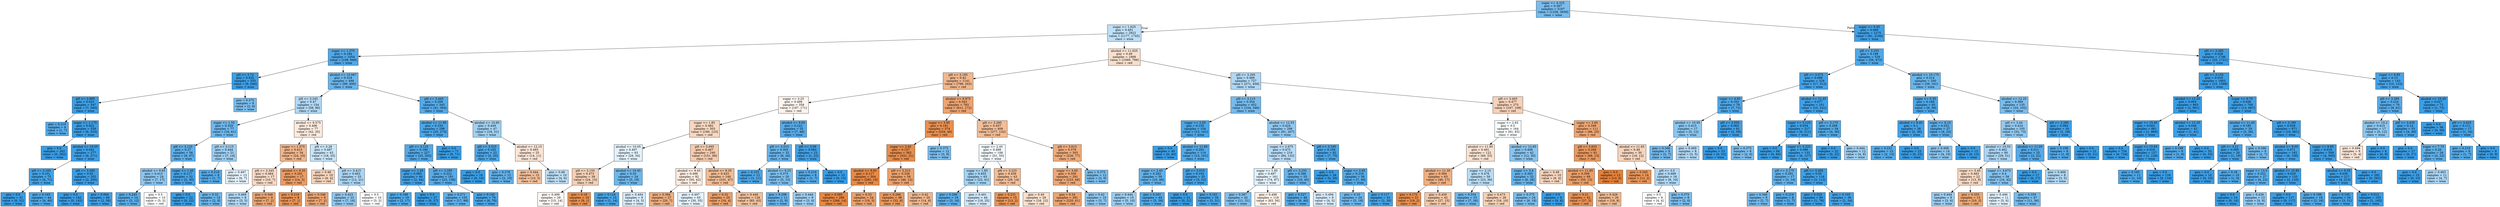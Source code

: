 digraph Tree {
node [shape=box, style="filled", color="black"] ;
0 [label="sugar <= 4.325\ngini = 0.367\nsamples = 5197\nvalue = [1258, 3939]\nclass = wine", fillcolor="#78bced"] ;
1 [label="sugar <= 1.625\ngini = 0.481\nsamples = 2922\nvalue = [1177, 1745]\nclass = wine", fillcolor="#bfdff7"] ;
0 -> 1 [labeldistance=2.5, labelangle=45, headlabel="True"] ;
2 [label="sugar <= 1.375\ngini = 0.184\nsamples = 1054\nvalue = [108, 946]\nclass = wine", fillcolor="#50a8e8"] ;
1 -> 2 ;
3 [label="pH <= 3.72\ngini = 0.032\nsamples = 555\nvalue = [9, 546]\nclass = wine", fillcolor="#3c9fe5"] ;
2 -> 3 ;
4 [label="pH <= 2.895\ngini = 0.025\nsamples = 547\nvalue = [7, 540]\nclass = wine", fillcolor="#3c9ee5"] ;
3 -> 4 ;
5 [label="gini = 0.219\nsamples = 8\nvalue = [1, 7]\nclass = wine", fillcolor="#55abe9"] ;
4 -> 5 ;
6 [label="sugar <= 1.175\ngini = 0.022\nsamples = 539\nvalue = [6, 533]\nclass = wine", fillcolor="#3b9ee5"] ;
4 -> 6 ;
7 [label="gini = 0.0\nsamples = 262\nvalue = [0, 262]\nclass = wine", fillcolor="#399de5"] ;
6 -> 7 ;
8 [label="alcohol <= 10.05\ngini = 0.042\nsamples = 277\nvalue = [6, 271]\nclass = wine", fillcolor="#3d9fe6"] ;
6 -> 8 ;
9 [label="pH <= 3.165\ngini = 0.101\nsamples = 75\nvalue = [4, 71]\nclass = wine", fillcolor="#44a3e6"] ;
8 -> 9 ;
10 [label="gini = 0.0\nsamples = 31\nvalue = [0, 31]\nclass = wine", fillcolor="#399de5"] ;
9 -> 10 ;
11 [label="gini = 0.165\nsamples = 44\nvalue = [4, 40]\nclass = wine", fillcolor="#4da7e8"] ;
9 -> 11 ;
12 [label="pH <= 3.285\ngini = 0.02\nsamples = 202\nvalue = [2, 200]\nclass = wine", fillcolor="#3b9ee5"] ;
8 -> 12 ;
13 [label="gini = 0.0\nsamples = 142\nvalue = [0, 142]\nclass = wine", fillcolor="#399de5"] ;
12 -> 13 ;
14 [label="gini = 0.064\nsamples = 60\nvalue = [2, 58]\nclass = wine", fillcolor="#40a0e6"] ;
12 -> 14 ;
15 [label="gini = 0.375\nsamples = 8\nvalue = [2, 6]\nclass = wine", fillcolor="#7bbeee"] ;
3 -> 15 ;
16 [label="alcohol <= 10.067\ngini = 0.318\nsamples = 499\nvalue = [99, 400]\nclass = wine", fillcolor="#6ab5eb"] ;
2 -> 16 ;
17 [label="pH <= 3.245\ngini = 0.47\nsamples = 154\nvalue = [58, 96]\nclass = wine", fillcolor="#b1d8f5"] ;
16 -> 17 ;
18 [label="sugar <= 1.55\ngini = 0.329\nsamples = 77\nvalue = [16, 61]\nclass = wine", fillcolor="#6db7ec"] ;
17 -> 18 ;
19 [label="pH <= 3.125\ngini = 0.27\nsamples = 56\nvalue = [9, 47]\nclass = wine", fillcolor="#5fb0ea"] ;
18 -> 19 ;
20 [label="alcohol <= 9.65\ngini = 0.413\nsamples = 24\nvalue = [7, 17]\nclass = wine", fillcolor="#8bc5f0"] ;
19 -> 20 ;
21 [label="gini = 0.245\nsamples = 14\nvalue = [2, 12]\nclass = wine", fillcolor="#5aade9"] ;
20 -> 21 ;
22 [label="gini = 0.5\nsamples = 10\nvalue = [5, 5]\nclass = red", fillcolor="#ffffff"] ;
20 -> 22 ;
23 [label="sugar <= 1.45\ngini = 0.117\nsamples = 32\nvalue = [2, 30]\nclass = wine", fillcolor="#46a4e7"] ;
19 -> 23 ;
24 [label="gini = 0.0\nsamples = 22\nvalue = [0, 22]\nclass = wine", fillcolor="#399de5"] ;
23 -> 24 ;
25 [label="gini = 0.32\nsamples = 10\nvalue = [2, 8]\nclass = wine", fillcolor="#6ab6ec"] ;
23 -> 25 ;
26 [label="pH <= 3.115\ngini = 0.444\nsamples = 21\nvalue = [7, 14]\nclass = wine", fillcolor="#9ccef2"] ;
18 -> 26 ;
27 [label="gini = 0.219\nsamples = 8\nvalue = [1, 7]\nclass = wine", fillcolor="#55abe9"] ;
26 -> 27 ;
28 [label="gini = 0.497\nsamples = 13\nvalue = [6, 7]\nclass = wine", fillcolor="#e3f1fb"] ;
26 -> 28 ;
29 [label="alcohol <= 9.575\ngini = 0.496\nsamples = 77\nvalue = [42, 35]\nclass = red", fillcolor="#fbeade"] ;
17 -> 29 ;
30 [label="sugar <= 1.575\ngini = 0.415\nsamples = 34\nvalue = [24, 10]\nclass = red", fillcolor="#f0b58b"] ;
29 -> 30 ;
31 [label="pH <= 3.345\ngini = 0.484\nsamples = 17\nvalue = [10, 7]\nclass = red", fillcolor="#f7d9c4"] ;
30 -> 31 ;
32 [label="gini = 0.469\nsamples = 8\nvalue = [3, 5]\nclass = wine", fillcolor="#b0d8f5"] ;
31 -> 32 ;
33 [label="gini = 0.346\nsamples = 9\nvalue = [7, 2]\nclass = red", fillcolor="#eca572"] ;
31 -> 33 ;
34 [label="alcohol <= 9.35\ngini = 0.291\nsamples = 17\nvalue = [14, 3]\nclass = red", fillcolor="#eb9c63"] ;
30 -> 34 ;
35 [label="gini = 0.219\nsamples = 8\nvalue = [7, 1]\nclass = red", fillcolor="#e99355"] ;
34 -> 35 ;
36 [label="gini = 0.346\nsamples = 9\nvalue = [7, 2]\nclass = red", fillcolor="#eca572"] ;
34 -> 36 ;
37 [label="pH <= 3.28\ngini = 0.487\nsamples = 43\nvalue = [18, 25]\nclass = wine", fillcolor="#c8e4f8"] ;
29 -> 37 ;
38 [label="gini = 0.48\nsamples = 10\nvalue = [6, 4]\nclass = red", fillcolor="#f6d5bd"] ;
37 -> 38 ;
39 [label="pH <= 3.415\ngini = 0.463\nsamples = 33\nvalue = [12, 21]\nclass = wine", fillcolor="#aad5f4"] ;
37 -> 39 ;
40 [label="gini = 0.423\nsamples = 23\nvalue = [7, 16]\nclass = wine", fillcolor="#90c8f0"] ;
39 -> 40 ;
41 [label="gini = 0.5\nsamples = 10\nvalue = [5, 5]\nclass = red", fillcolor="#ffffff"] ;
39 -> 41 ;
42 [label="pH <= 3.445\ngini = 0.209\nsamples = 345\nvalue = [41, 304]\nclass = wine", fillcolor="#54aae9"] ;
16 -> 42 ;
43 [label="alcohol <= 11.95\ngini = 0.154\nsamples = 298\nvalue = [25, 273]\nclass = wine", fillcolor="#4ba6e7"] ;
42 -> 43 ;
44 [label="pH <= 3.125\ngini = 0.196\nsamples = 227\nvalue = [25, 202]\nclass = wine", fillcolor="#52a9e8"] ;
43 -> 44 ;
45 [label="sugar <= 1.45\ngini = 0.083\nsamples = 46\nvalue = [2, 44]\nclass = wine", fillcolor="#42a1e6"] ;
44 -> 45 ;
46 [label="gini = 0.188\nsamples = 19\nvalue = [2, 17]\nclass = wine", fillcolor="#50a9e8"] ;
45 -> 46 ;
47 [label="gini = 0.0\nsamples = 27\nvalue = [0, 27]\nclass = wine", fillcolor="#399de5"] ;
45 -> 47 ;
48 [label="pH <= 3.295\ngini = 0.222\nsamples = 181\nvalue = [23, 158]\nclass = wine", fillcolor="#56abe9"] ;
44 -> 48 ;
49 [label="gini = 0.271\nsamples = 105\nvalue = [17, 88]\nclass = wine", fillcolor="#5fb0ea"] ;
48 -> 49 ;
50 [label="gini = 0.145\nsamples = 76\nvalue = [6, 70]\nclass = wine", fillcolor="#4aa5e7"] ;
48 -> 50 ;
51 [label="gini = 0.0\nsamples = 71\nvalue = [0, 71]\nclass = wine", fillcolor="#399de5"] ;
43 -> 51 ;
52 [label="alcohol <= 10.85\ngini = 0.449\nsamples = 47\nvalue = [16, 31]\nclass = wine", fillcolor="#9fd0f2"] ;
42 -> 52 ;
53 [label="pH <= 3.525\ngini = 0.165\nsamples = 22\nvalue = [2, 20]\nclass = wine", fillcolor="#4da7e8"] ;
52 -> 53 ;
54 [label="gini = 0.0\nsamples = 10\nvalue = [0, 10]\nclass = wine", fillcolor="#399de5"] ;
53 -> 54 ;
55 [label="gini = 0.278\nsamples = 12\nvalue = [2, 10]\nclass = wine", fillcolor="#61b1ea"] ;
53 -> 55 ;
56 [label="alcohol <= 12.15\ngini = 0.493\nsamples = 25\nvalue = [14, 11]\nclass = red", fillcolor="#f9e4d5"] ;
52 -> 56 ;
57 [label="gini = 0.444\nsamples = 15\nvalue = [10, 5]\nclass = red", fillcolor="#f2c09c"] ;
56 -> 57 ;
58 [label="gini = 0.48\nsamples = 10\nvalue = [4, 6]\nclass = wine", fillcolor="#bddef6"] ;
56 -> 58 ;
59 [label="alcohol <= 11.025\ngini = 0.49\nsamples = 1868\nvalue = [1069, 799]\nclass = red", fillcolor="#f8dfcd"] ;
1 -> 59 ;
60 [label="pH <= 3.195\ngini = 0.42\nsamples = 1141\nvalue = [798, 343]\nclass = red", fillcolor="#f0b78e"] ;
59 -> 60 ;
61 [label="sugar <= 3.25\ngini = 0.499\nsamples = 358\nvalue = [187, 171]\nclass = red", fillcolor="#fdf4ee"] ;
60 -> 61 ;
62 [label="sugar <= 1.85\ngini = 0.482\nsamples = 303\nvalue = [180, 123]\nclass = red", fillcolor="#f7d7c0"] ;
61 -> 62 ;
63 [label="alcohol <= 10.05\ngini = 0.497\nsamples = 63\nvalue = [29, 34]\nclass = wine", fillcolor="#e2f1fb"] ;
62 -> 63 ;
64 [label="pH <= 3.155\ngini = 0.473\nsamples = 39\nvalue = [24, 15]\nclass = red", fillcolor="#f5d0b5"] ;
63 -> 64 ;
65 [label="gini = 0.499\nsamples = 29\nvalue = [15, 14]\nclass = red", fillcolor="#fdf7f2"] ;
64 -> 65 ;
66 [label="gini = 0.18\nsamples = 10\nvalue = [9, 1]\nclass = red", fillcolor="#e88f4f"] ;
64 -> 66 ;
67 [label="alcohol <= 10.45\ngini = 0.33\nsamples = 24\nvalue = [5, 19]\nclass = wine", fillcolor="#6db7ec"] ;
63 -> 67 ;
68 [label="gini = 0.124\nsamples = 15\nvalue = [1, 14]\nclass = wine", fillcolor="#47a4e7"] ;
67 -> 68 ;
69 [label="gini = 0.494\nsamples = 9\nvalue = [4, 5]\nclass = wine", fillcolor="#d7ebfa"] ;
67 -> 69 ;
70 [label="pH <= 3.095\ngini = 0.467\nsamples = 240\nvalue = [151, 89]\nclass = red", fillcolor="#f4cbae"] ;
62 -> 70 ;
71 [label="alcohol <= 9.45\ngini = 0.496\nsamples = 92\nvalue = [50, 42]\nclass = red", fillcolor="#fbebdf"] ;
70 -> 71 ;
72 [label="gini = 0.384\nsamples = 27\nvalue = [20, 7]\nclass = red", fillcolor="#eead7e"] ;
71 -> 72 ;
73 [label="gini = 0.497\nsamples = 65\nvalue = [30, 35]\nclass = wine", fillcolor="#e3f1fb"] ;
71 -> 73 ;
74 [label="alcohol <= 9.35\ngini = 0.433\nsamples = 148\nvalue = [101, 47]\nclass = red", fillcolor="#f1bc95"] ;
70 -> 74 ;
75 [label="gini = 0.32\nsamples = 20\nvalue = [16, 4]\nclass = red", fillcolor="#eca06a"] ;
74 -> 75 ;
76 [label="gini = 0.446\nsamples = 128\nvalue = [85, 43]\nclass = red", fillcolor="#f2c19d"] ;
74 -> 76 ;
77 [label="alcohol <= 9.65\ngini = 0.222\nsamples = 55\nvalue = [7, 48]\nclass = wine", fillcolor="#56abe9"] ;
61 -> 77 ;
78 [label="pH <= 3.015\ngini = 0.305\nsamples = 32\nvalue = [6, 26]\nclass = wine", fillcolor="#67b4eb"] ;
77 -> 78 ;
79 [label="gini = 0.153\nsamples = 12\nvalue = [1, 11]\nclass = wine", fillcolor="#4ba6e7"] ;
78 -> 79 ;
80 [label="alcohol <= 9.25\ngini = 0.375\nsamples = 20\nvalue = [5, 15]\nclass = wine", fillcolor="#7bbeee"] ;
78 -> 80 ;
81 [label="gini = 0.298\nsamples = 11\nvalue = [2, 9]\nclass = wine", fillcolor="#65b3eb"] ;
80 -> 81 ;
82 [label="gini = 0.444\nsamples = 9\nvalue = [3, 6]\nclass = wine", fillcolor="#9ccef2"] ;
80 -> 82 ;
83 [label="pH <= 3.09\ngini = 0.083\nsamples = 23\nvalue = [1, 22]\nclass = wine", fillcolor="#42a1e6"] ;
77 -> 83 ;
84 [label="gini = 0.219\nsamples = 8\nvalue = [1, 7]\nclass = wine", fillcolor="#55abe9"] ;
83 -> 84 ;
85 [label="gini = 0.0\nsamples = 15\nvalue = [0, 15]\nclass = wine", fillcolor="#399de5"] ;
83 -> 85 ;
86 [label="alcohol <= 9.975\ngini = 0.343\nsamples = 783\nvalue = [611, 172]\nclass = red", fillcolor="#eca471"] ;
60 -> 86 ;
87 [label="sugar <= 3.95\ngini = 0.191\nsamples = 374\nvalue = [334, 40]\nclass = red", fillcolor="#e89051"] ;
86 -> 87 ;
88 [label="sugar <= 2.65\ngini = 0.157\nsamples = 362\nvalue = [331, 31]\nclass = red", fillcolor="#e78d4c"] ;
87 -> 88 ;
89 [label="alcohol <= 9.85\ngini = 0.117\nsamples = 304\nvalue = [285, 19]\nclass = red", fillcolor="#e78946"] ;
88 -> 89 ;
90 [label="gini = 0.095\nsamples = 280\nvalue = [266, 14]\nclass = red", fillcolor="#e68843"] ;
89 -> 90 ;
91 [label="gini = 0.33\nsamples = 24\nvalue = [19, 5]\nclass = red", fillcolor="#eca26d"] ;
89 -> 91 ;
92 [label="pH <= 3.315\ngini = 0.328\nsamples = 58\nvalue = [46, 12]\nclass = red", fillcolor="#eca26d"] ;
88 -> 92 ;
93 [label="gini = 0.266\nsamples = 38\nvalue = [32, 6]\nclass = red", fillcolor="#ea995e"] ;
92 -> 93 ;
94 [label="gini = 0.42\nsamples = 20\nvalue = [14, 6]\nclass = red", fillcolor="#f0b78e"] ;
92 -> 94 ;
95 [label="gini = 0.375\nsamples = 12\nvalue = [3, 9]\nclass = wine", fillcolor="#7bbeee"] ;
87 -> 95 ;
96 [label="pH <= 3.285\ngini = 0.437\nsamples = 409\nvalue = [277, 132]\nclass = red", fillcolor="#f1bd97"] ;
86 -> 96 ;
97 [label="sugar <= 2.45\ngini = 0.499\nsamples = 106\nvalue = [51, 55]\nclass = wine", fillcolor="#f1f8fd"] ;
96 -> 97 ;
98 [label="sugar <= 1.85\ngini = 0.455\nsamples = 63\nvalue = [22, 41]\nclass = wine", fillcolor="#a3d2f3"] ;
97 -> 98 ;
99 [label="gini = 0.266\nsamples = 19\nvalue = [3, 16]\nclass = wine", fillcolor="#5eafea"] ;
98 -> 99 ;
100 [label="gini = 0.491\nsamples = 44\nvalue = [19, 25]\nclass = wine", fillcolor="#cfe7f9"] ;
98 -> 100 ;
101 [label="pH <= 3.225\ngini = 0.439\nsamples = 43\nvalue = [29, 14]\nclass = red", fillcolor="#f2be99"] ;
97 -> 101 ;
102 [label="gini = 0.231\nsamples = 15\nvalue = [13, 2]\nclass = red", fillcolor="#e99457"] ;
101 -> 102 ;
103 [label="gini = 0.49\nsamples = 28\nvalue = [16, 12]\nclass = red", fillcolor="#f8e0ce"] ;
101 -> 103 ;
104 [label="pH <= 3.615\ngini = 0.379\nsamples = 303\nvalue = [226, 77]\nclass = red", fillcolor="#eeac7c"] ;
96 -> 104 ;
105 [label="sugar <= 3.65\ngini = 0.358\nsamples = 291\nvalue = [223, 68]\nclass = red", fillcolor="#eda775"] ;
104 -> 105 ;
106 [label="gini = 0.34\nsamples = 281\nvalue = [220, 61]\nclass = red", fillcolor="#eca470"] ;
105 -> 106 ;
107 [label="gini = 0.42\nsamples = 10\nvalue = [3, 7]\nclass = wine", fillcolor="#8ec7f0"] ;
105 -> 107 ;
108 [label="gini = 0.375\nsamples = 12\nvalue = [3, 9]\nclass = wine", fillcolor="#7bbeee"] ;
104 -> 108 ;
109 [label="pH <= 3.295\ngini = 0.468\nsamples = 727\nvalue = [271, 456]\nclass = wine", fillcolor="#afd7f4"] ;
59 -> 109 ;
110 [label="pH <= 3.115\ngini = 0.354\nsamples = 452\nvalue = [104, 348]\nclass = wine", fillcolor="#74baed"] ;
109 -> 110 ;
111 [label="sugar <= 2.05\ngini = 0.155\nsamples = 154\nvalue = [13, 141]\nclass = wine", fillcolor="#4ba6e7"] ;
110 -> 111 ;
112 [label="gini = 0.0\nsamples = 40\nvalue = [0, 40]\nclass = wine", fillcolor="#399de5"] ;
111 -> 112 ;
113 [label="alcohol <= 11.85\ngini = 0.202\nsamples = 114\nvalue = [13, 101]\nclass = wine", fillcolor="#52aae8"] ;
111 -> 113 ;
114 [label="sugar <= 2.45\ngini = 0.282\nsamples = 59\nvalue = [10, 49]\nclass = wine", fillcolor="#61b1ea"] ;
113 -> 114 ;
115 [label="gini = 0.444\nsamples = 15\nvalue = [5, 10]\nclass = wine", fillcolor="#9ccef2"] ;
114 -> 115 ;
116 [label="gini = 0.201\nsamples = 44\nvalue = [5, 39]\nclass = wine", fillcolor="#52aae8"] ;
114 -> 116 ;
117 [label="pH <= 3.015\ngini = 0.103\nsamples = 55\nvalue = [3, 52]\nclass = wine", fillcolor="#44a3e6"] ;
113 -> 117 ;
118 [label="gini = 0.0\nsamples = 21\nvalue = [0, 21]\nclass = wine", fillcolor="#399de5"] ;
117 -> 118 ;
119 [label="gini = 0.161\nsamples = 34\nvalue = [3, 31]\nclass = wine", fillcolor="#4ca6e8"] ;
117 -> 119 ;
120 [label="alcohol <= 12.55\ngini = 0.424\nsamples = 298\nvalue = [91, 207]\nclass = wine", fillcolor="#90c8f0"] ;
110 -> 120 ;
121 [label="sugar <= 2.975\ngini = 0.475\nsamples = 216\nvalue = [84, 132]\nclass = wine", fillcolor="#b7dbf6"] ;
120 -> 121 ;
122 [label="sugar <= 1.95\ngini = 0.497\nsamples = 161\nvalue = [74, 87]\nclass = wine", fillcolor="#e1f0fb"] ;
121 -> 122 ;
123 [label="gini = 0.387\nsamples = 42\nvalue = [11, 31]\nclass = wine", fillcolor="#7fc0ee"] ;
122 -> 123 ;
124 [label="gini = 0.498\nsamples = 119\nvalue = [63, 56]\nclass = red", fillcolor="#fcf1e9"] ;
122 -> 124 ;
125 [label="pH <= 3.255\ngini = 0.298\nsamples = 55\nvalue = [10, 45]\nclass = wine", fillcolor="#65b3eb"] ;
121 -> 125 ;
126 [label="gini = 0.227\nsamples = 46\nvalue = [6, 40]\nclass = wine", fillcolor="#57ace9"] ;
125 -> 126 ;
127 [label="gini = 0.494\nsamples = 9\nvalue = [4, 5]\nclass = wine", fillcolor="#d7ebfa"] ;
125 -> 127 ;
128 [label="pH <= 3.195\ngini = 0.156\nsamples = 82\nvalue = [7, 75]\nclass = wine", fillcolor="#4ba6e7"] ;
120 -> 128 ;
129 [label="gini = 0.0\nsamples = 26\nvalue = [0, 26]\nclass = wine", fillcolor="#399de5"] ;
128 -> 129 ;
130 [label="sugar <= 2.65\ngini = 0.219\nsamples = 56\nvalue = [7, 49]\nclass = wine", fillcolor="#55abe9"] ;
128 -> 130 ;
131 [label="gini = 0.33\nsamples = 24\nvalue = [5, 19]\nclass = wine", fillcolor="#6db7ec"] ;
130 -> 131 ;
132 [label="gini = 0.117\nsamples = 32\nvalue = [2, 30]\nclass = wine", fillcolor="#46a4e7"] ;
130 -> 132 ;
133 [label="pH <= 3.405\ngini = 0.477\nsamples = 275\nvalue = [167, 108]\nclass = red", fillcolor="#f6d2b9"] ;
109 -> 133 ;
134 [label="sugar <= 2.65\ngini = 0.5\nsamples = 164\nvalue = [81, 83]\nclass = wine", fillcolor="#fafdfe"] ;
133 -> 134 ;
135 [label="alcohol <= 11.95\ngini = 0.491\nsamples = 122\nvalue = [69, 53]\nclass = red", fillcolor="#f9e2d1"] ;
134 -> 135 ;
136 [label="alcohol <= 11.35\ngini = 0.394\nsamples = 63\nvalue = [46, 17]\nclass = red", fillcolor="#efb082"] ;
135 -> 136 ;
137 [label="gini = 0.172\nsamples = 21\nvalue = [19, 2]\nclass = red", fillcolor="#e88e4e"] ;
136 -> 137 ;
138 [label="gini = 0.459\nsamples = 42\nvalue = [27, 15]\nclass = red", fillcolor="#f3c7a7"] ;
136 -> 138 ;
139 [label="sugar <= 2.15\ngini = 0.476\nsamples = 59\nvalue = [23, 36]\nclass = wine", fillcolor="#b8dcf6"] ;
135 -> 139 ;
140 [label="gini = 0.334\nsamples = 33\nvalue = [7, 26]\nclass = wine", fillcolor="#6eb7ec"] ;
139 -> 140 ;
141 [label="gini = 0.473\nsamples = 26\nvalue = [16, 10]\nclass = red", fillcolor="#f5d0b5"] ;
139 -> 141 ;
142 [label="alcohol <= 12.65\ngini = 0.408\nsamples = 42\nvalue = [12, 30]\nclass = wine", fillcolor="#88c4ef"] ;
134 -> 142 ;
143 [label="sugar <= 3.4\ngini = 0.305\nsamples = 32\nvalue = [6, 26]\nclass = wine", fillcolor="#67b4eb"] ;
142 -> 143 ;
144 [label="gini = 0.375\nsamples = 24\nvalue = [6, 18]\nclass = wine", fillcolor="#7bbeee"] ;
143 -> 144 ;
145 [label="gini = 0.0\nsamples = 8\nvalue = [0, 8]\nclass = wine", fillcolor="#399de5"] ;
143 -> 145 ;
146 [label="gini = 0.48\nsamples = 10\nvalue = [6, 4]\nclass = red", fillcolor="#f6d5bd"] ;
142 -> 146 ;
147 [label="sugar <= 2.65\ngini = 0.349\nsamples = 111\nvalue = [86, 25]\nclass = red", fillcolor="#eda673"] ;
133 -> 147 ;
148 [label="pH <= 3.655\ngini = 0.269\nsamples = 81\nvalue = [68, 13]\nclass = red", fillcolor="#ea995f"] ;
147 -> 148 ;
149 [label="alcohol <= 11.95\ngini = 0.309\nsamples = 68\nvalue = [55, 13]\nclass = red", fillcolor="#eb9f68"] ;
148 -> 149 ;
150 [label="gini = 0.21\nsamples = 42\nvalue = [37, 5]\nclass = red", fillcolor="#e99254"] ;
149 -> 150 ;
151 [label="gini = 0.426\nsamples = 26\nvalue = [18, 8]\nclass = red", fillcolor="#f1b991"] ;
149 -> 151 ;
152 [label="gini = 0.0\nsamples = 13\nvalue = [13, 0]\nclass = red", fillcolor="#e58139"] ;
148 -> 152 ;
153 [label="alcohol <= 11.65\ngini = 0.48\nsamples = 30\nvalue = [18, 12]\nclass = red", fillcolor="#f6d5bd"] ;
147 -> 153 ;
154 [label="gini = 0.245\nsamples = 14\nvalue = [12, 2]\nclass = red", fillcolor="#e9965a"] ;
153 -> 154 ;
155 [label="pH <= 3.5\ngini = 0.469\nsamples = 16\nvalue = [6, 10]\nclass = wine", fillcolor="#b0d8f5"] ;
153 -> 155 ;
156 [label="gini = 0.5\nsamples = 8\nvalue = [4, 4]\nclass = red", fillcolor="#ffffff"] ;
155 -> 156 ;
157 [label="gini = 0.375\nsamples = 8\nvalue = [2, 6]\nclass = wine", fillcolor="#7bbeee"] ;
155 -> 157 ;
158 [label="sugar <= 6.45\ngini = 0.069\nsamples = 2275\nvalue = [81, 2194]\nclass = wine", fillcolor="#40a1e6"] ;
0 -> 158 [labeldistance=2.5, labelangle=-45, headlabel="False"] ;
159 [label="pH <= 3.255\ngini = 0.189\nsamples = 529\nvalue = [56, 473]\nclass = wine", fillcolor="#50a9e8"] ;
158 -> 159 ;
160 [label="pH <= 3.075\ngini = 0.098\nsamples = 329\nvalue = [17, 312]\nclass = wine", fillcolor="#44a2e6"] ;
159 -> 160 ;
161 [label="sugar <= 4.65\ngini = 0.163\nsamples = 78\nvalue = [7, 71]\nclass = wine", fillcolor="#4da7e8"] ;
160 -> 161 ;
162 [label="alcohol <= 10.95\ngini = 0.415\nsamples = 17\nvalue = [5, 12]\nclass = wine", fillcolor="#8bc6f0"] ;
161 -> 162 ;
163 [label="gini = 0.346\nsamples = 9\nvalue = [2, 7]\nclass = wine", fillcolor="#72b9ec"] ;
162 -> 163 ;
164 [label="gini = 0.469\nsamples = 8\nvalue = [3, 5]\nclass = wine", fillcolor="#b0d8f5"] ;
162 -> 164 ;
165 [label="pH <= 3.055\ngini = 0.063\nsamples = 61\nvalue = [2, 59]\nclass = wine", fillcolor="#40a0e6"] ;
161 -> 165 ;
166 [label="gini = 0.0\nsamples = 53\nvalue = [0, 53]\nclass = wine", fillcolor="#399de5"] ;
165 -> 166 ;
167 [label="gini = 0.375\nsamples = 8\nvalue = [2, 6]\nclass = wine", fillcolor="#7bbeee"] ;
165 -> 167 ;
168 [label="alcohol <= 12.45\ngini = 0.077\nsamples = 251\nvalue = [10, 241]\nclass = wine", fillcolor="#41a1e6"] ;
160 -> 168 ;
169 [label="sugar <= 5.125\ngini = 0.054\nsamples = 217\nvalue = [6, 211]\nclass = wine", fillcolor="#3fa0e6"] ;
168 -> 169 ;
170 [label="gini = 0.0\nsamples = 84\nvalue = [0, 84]\nclass = wine", fillcolor="#399de5"] ;
169 -> 170 ;
171 [label="sugar <= 5.225\ngini = 0.086\nsamples = 133\nvalue = [6, 127]\nclass = wine", fillcolor="#42a2e6"] ;
169 -> 171 ;
172 [label="pH <= 3.175\ngini = 0.291\nsamples = 17\nvalue = [3, 14]\nclass = wine", fillcolor="#63b2eb"] ;
171 -> 172 ;
173 [label="gini = 0.346\nsamples = 9\nvalue = [2, 7]\nclass = wine", fillcolor="#72b9ec"] ;
172 -> 173 ;
174 [label="gini = 0.219\nsamples = 8\nvalue = [1, 7]\nclass = wine", fillcolor="#55abe9"] ;
172 -> 174 ;
175 [label="pH <= 3.205\ngini = 0.05\nsamples = 116\nvalue = [3, 113]\nclass = wine", fillcolor="#3ea0e6"] ;
171 -> 175 ;
176 [label="gini = 0.025\nsamples = 80\nvalue = [1, 79]\nclass = wine", fillcolor="#3c9ee5"] ;
175 -> 176 ;
177 [label="gini = 0.105\nsamples = 36\nvalue = [2, 34]\nclass = wine", fillcolor="#45a3e7"] ;
175 -> 177 ;
178 [label="pH <= 3.175\ngini = 0.208\nsamples = 34\nvalue = [4, 30]\nclass = wine", fillcolor="#53aae8"] ;
168 -> 178 ;
179 [label="gini = 0.0\nsamples = 22\nvalue = [0, 22]\nclass = wine", fillcolor="#399de5"] ;
178 -> 179 ;
180 [label="gini = 0.444\nsamples = 12\nvalue = [4, 8]\nclass = wine", fillcolor="#9ccef2"] ;
178 -> 180 ;
181 [label="alcohol <= 10.175\ngini = 0.314\nsamples = 200\nvalue = [39, 161]\nclass = wine", fillcolor="#69b5eb"] ;
159 -> 181 ;
182 [label="sugar <= 5.35\ngini = 0.168\nsamples = 65\nvalue = [6, 59]\nclass = wine", fillcolor="#4da7e8"] ;
181 -> 182 ;
183 [label="alcohol <= 9.45\ngini = 0.1\nsamples = 38\nvalue = [2, 36]\nclass = wine", fillcolor="#44a2e6"] ;
182 -> 183 ;
184 [label="gini = 0.231\nsamples = 15\nvalue = [2, 13]\nclass = wine", fillcolor="#57ace9"] ;
183 -> 184 ;
185 [label="gini = 0.0\nsamples = 23\nvalue = [0, 23]\nclass = wine", fillcolor="#399de5"] ;
183 -> 185 ;
186 [label="sugar <= 6.15\ngini = 0.252\nsamples = 27\nvalue = [4, 23]\nclass = wine", fillcolor="#5baeea"] ;
182 -> 186 ;
187 [label="gini = 0.408\nsamples = 14\nvalue = [4, 10]\nclass = wine", fillcolor="#88c4ef"] ;
186 -> 187 ;
188 [label="gini = 0.0\nsamples = 13\nvalue = [0, 13]\nclass = wine", fillcolor="#399de5"] ;
186 -> 188 ;
189 [label="alcohol <= 12.25\ngini = 0.369\nsamples = 135\nvalue = [33, 102]\nclass = wine", fillcolor="#79bded"] ;
181 -> 189 ;
190 [label="pH <= 3.44\ngini = 0.424\nsamples = 105\nvalue = [32, 73]\nclass = wine", fillcolor="#90c8f0"] ;
189 -> 190 ;
191 [label="alcohol <= 10.55\ngini = 0.462\nsamples = 80\nvalue = [29, 51]\nclass = wine", fillcolor="#aad5f4"] ;
190 -> 191 ;
192 [label="sugar <= 5.45\ngini = 0.483\nsamples = 22\nvalue = [13, 9]\nclass = red", fillcolor="#f7d8c2"] ;
191 -> 192 ;
193 [label="gini = 0.444\nsamples = 9\nvalue = [3, 6]\nclass = wine", fillcolor="#9ccef2"] ;
192 -> 193 ;
194 [label="gini = 0.355\nsamples = 13\nvalue = [10, 3]\nclass = red", fillcolor="#eda774"] ;
192 -> 194 ;
195 [label="sugar <= 4.675\ngini = 0.4\nsamples = 58\nvalue = [16, 42]\nclass = wine", fillcolor="#84c2ef"] ;
191 -> 195 ;
196 [label="gini = 0.496\nsamples = 11\nvalue = [5, 6]\nclass = wine", fillcolor="#deeffb"] ;
195 -> 196 ;
197 [label="gini = 0.359\nsamples = 47\nvalue = [11, 36]\nclass = wine", fillcolor="#76bbed"] ;
195 -> 197 ;
198 [label="alcohol <= 11.05\ngini = 0.211\nsamples = 25\nvalue = [3, 22]\nclass = wine", fillcolor="#54aae9"] ;
190 -> 198 ;
199 [label="gini = 0.0\nsamples = 17\nvalue = [0, 17]\nclass = wine", fillcolor="#399de5"] ;
198 -> 199 ;
200 [label="gini = 0.469\nsamples = 8\nvalue = [3, 5]\nclass = wine", fillcolor="#b0d8f5"] ;
198 -> 200 ;
201 [label="pH <= 3.285\ngini = 0.064\nsamples = 30\nvalue = [1, 29]\nclass = wine", fillcolor="#40a0e6"] ;
189 -> 201 ;
202 [label="gini = 0.198\nsamples = 9\nvalue = [1, 8]\nclass = wine", fillcolor="#52a9e8"] ;
201 -> 202 ;
203 [label="gini = 0.0\nsamples = 21\nvalue = [0, 21]\nclass = wine", fillcolor="#399de5"] ;
201 -> 203 ;
204 [label="pH <= 3.365\ngini = 0.028\nsamples = 1746\nvalue = [25, 1721]\nclass = wine", fillcolor="#3c9ee5"] ;
158 -> 204 ;
205 [label="pH <= 3.155\ngini = 0.019\nsamples = 1603\nvalue = [15, 1588]\nclass = wine", fillcolor="#3b9ee5"] ;
204 -> 205 ;
206 [label="alcohol <= 12.25\ngini = 0.004\nsamples = 903\nvalue = [2, 901]\nclass = wine", fillcolor="#399de5"] ;
205 -> 206 ;
207 [label="sugar <= 15.45\ngini = 0.002\nsamples = 861\nvalue = [1, 860]\nclass = wine", fillcolor="#399de5"] ;
206 -> 207 ;
208 [label="gini = 0.0\nsamples = 734\nvalue = [0, 734]\nclass = wine", fillcolor="#399de5"] ;
207 -> 208 ;
209 [label="sugar <= 15.65\ngini = 0.016\nsamples = 127\nvalue = [1, 126]\nclass = wine", fillcolor="#3b9ee5"] ;
207 -> 209 ;
210 [label="gini = 0.165\nsamples = 11\nvalue = [1, 10]\nclass = wine", fillcolor="#4da7e8"] ;
209 -> 210 ;
211 [label="gini = 0.0\nsamples = 116\nvalue = [0, 116]\nclass = wine", fillcolor="#399de5"] ;
209 -> 211 ;
212 [label="alcohol <= 12.35\ngini = 0.046\nsamples = 42\nvalue = [1, 41]\nclass = wine", fillcolor="#3e9fe6"] ;
206 -> 212 ;
213 [label="gini = 0.198\nsamples = 9\nvalue = [1, 8]\nclass = wine", fillcolor="#52a9e8"] ;
212 -> 213 ;
214 [label="gini = 0.0\nsamples = 33\nvalue = [0, 33]\nclass = wine", fillcolor="#399de5"] ;
212 -> 214 ;
215 [label="sugar <= 6.75\ngini = 0.036\nsamples = 700\nvalue = [13, 687]\nclass = wine", fillcolor="#3d9fe5"] ;
205 -> 215 ;
216 [label="alcohol <= 11.45\ngini = 0.185\nsamples = 29\nvalue = [3, 26]\nclass = wine", fillcolor="#50a8e8"] ;
215 -> 216 ;
217 [label="pH <= 3.21\ngini = 0.095\nsamples = 20\nvalue = [1, 19]\nclass = wine", fillcolor="#43a2e6"] ;
216 -> 217 ;
218 [label="gini = 0.0\nsamples = 10\nvalue = [0, 10]\nclass = wine", fillcolor="#399de5"] ;
217 -> 218 ;
219 [label="gini = 0.18\nsamples = 10\nvalue = [1, 9]\nclass = wine", fillcolor="#4fa8e8"] ;
217 -> 219 ;
220 [label="gini = 0.346\nsamples = 9\nvalue = [2, 7]\nclass = wine", fillcolor="#72b9ec"] ;
216 -> 220 ;
221 [label="pH <= 3.185\ngini = 0.029\nsamples = 671\nvalue = [10, 661]\nclass = wine", fillcolor="#3c9ee5"] ;
215 -> 221 ;
222 [label="alcohol <= 9.05\ngini = 0.071\nsamples = 162\nvalue = [6, 156]\nclass = wine", fillcolor="#41a1e6"] ;
221 -> 222 ;
223 [label="sugar <= 13.0\ngini = 0.252\nsamples = 27\nvalue = [4, 23]\nclass = wine", fillcolor="#5baeea"] ;
222 -> 223 ;
224 [label="gini = 0.0\nsamples = 14\nvalue = [0, 14]\nclass = wine", fillcolor="#399de5"] ;
223 -> 224 ;
225 [label="gini = 0.426\nsamples = 13\nvalue = [4, 9]\nclass = wine", fillcolor="#91c9f1"] ;
223 -> 225 ;
226 [label="alcohol <= 10.85\ngini = 0.029\nsamples = 135\nvalue = [2, 133]\nclass = wine", fillcolor="#3c9ee5"] ;
222 -> 226 ;
227 [label="gini = 0.0\nsamples = 117\nvalue = [0, 117]\nclass = wine", fillcolor="#399de5"] ;
226 -> 227 ;
228 [label="gini = 0.198\nsamples = 18\nvalue = [2, 16]\nclass = wine", fillcolor="#52a9e8"] ;
226 -> 228 ;
229 [label="sugar <= 8.95\ngini = 0.016\nsamples = 509\nvalue = [4, 505]\nclass = wine", fillcolor="#3b9ee5"] ;
221 -> 229 ;
230 [label="alcohol <= 9.35\ngini = 0.036\nsamples = 217\nvalue = [4, 213]\nclass = wine", fillcolor="#3d9fe5"] ;
229 -> 230 ;
231 [label="gini = 0.105\nsamples = 54\nvalue = [3, 51]\nclass = wine", fillcolor="#45a3e7"] ;
230 -> 231 ;
232 [label="gini = 0.012\nsamples = 163\nvalue = [1, 162]\nclass = wine", fillcolor="#3a9ee5"] ;
230 -> 232 ;
233 [label="gini = 0.0\nsamples = 292\nvalue = [0, 292]\nclass = wine", fillcolor="#399de5"] ;
229 -> 233 ;
234 [label="sugar <= 8.85\ngini = 0.13\nsamples = 143\nvalue = [10, 133]\nclass = wine", fillcolor="#48a4e7"] ;
204 -> 234 ;
235 [label="pH <= 3.385\ngini = 0.224\nsamples = 70\nvalue = [9, 61]\nclass = wine", fillcolor="#56abe9"] ;
234 -> 235 ;
236 [label="alcohol <= 10.2\ngini = 0.415\nsamples = 17\nvalue = [5, 12]\nclass = wine", fillcolor="#8bc6f0"] ;
235 -> 236 ;
237 [label="gini = 0.494\nsamples = 9\nvalue = [5, 4]\nclass = red", fillcolor="#fae6d7"] ;
236 -> 237 ;
238 [label="gini = 0.0\nsamples = 8\nvalue = [0, 8]\nclass = wine", fillcolor="#399de5"] ;
236 -> 238 ;
239 [label="pH <= 3.435\ngini = 0.14\nsamples = 53\nvalue = [4, 49]\nclass = wine", fillcolor="#49a5e7"] ;
235 -> 239 ;
240 [label="gini = 0.0\nsamples = 27\nvalue = [0, 27]\nclass = wine", fillcolor="#399de5"] ;
239 -> 240 ;
241 [label="sugar <= 7.75\ngini = 0.26\nsamples = 26\nvalue = [4, 22]\nclass = wine", fillcolor="#5dafea"] ;
239 -> 241 ;
242 [label="gini = 0.0\nsamples = 15\nvalue = [0, 15]\nclass = wine", fillcolor="#399de5"] ;
241 -> 242 ;
243 [label="gini = 0.463\nsamples = 11\nvalue = [4, 7]\nclass = wine", fillcolor="#aad5f4"] ;
241 -> 243 ;
244 [label="alcohol <= 10.45\ngini = 0.027\nsamples = 73\nvalue = [1, 72]\nclass = wine", fillcolor="#3c9ee5"] ;
234 -> 244 ;
245 [label="gini = 0.0\nsamples = 56\nvalue = [0, 56]\nclass = wine", fillcolor="#399de5"] ;
244 -> 245 ;
246 [label="pH <= 3.425\ngini = 0.111\nsamples = 17\nvalue = [1, 16]\nclass = wine", fillcolor="#45a3e7"] ;
244 -> 246 ;
247 [label="gini = 0.219\nsamples = 8\nvalue = [1, 7]\nclass = wine", fillcolor="#55abe9"] ;
246 -> 247 ;
248 [label="gini = 0.0\nsamples = 9\nvalue = [0, 9]\nclass = wine", fillcolor="#399de5"] ;
246 -> 248 ;
}
